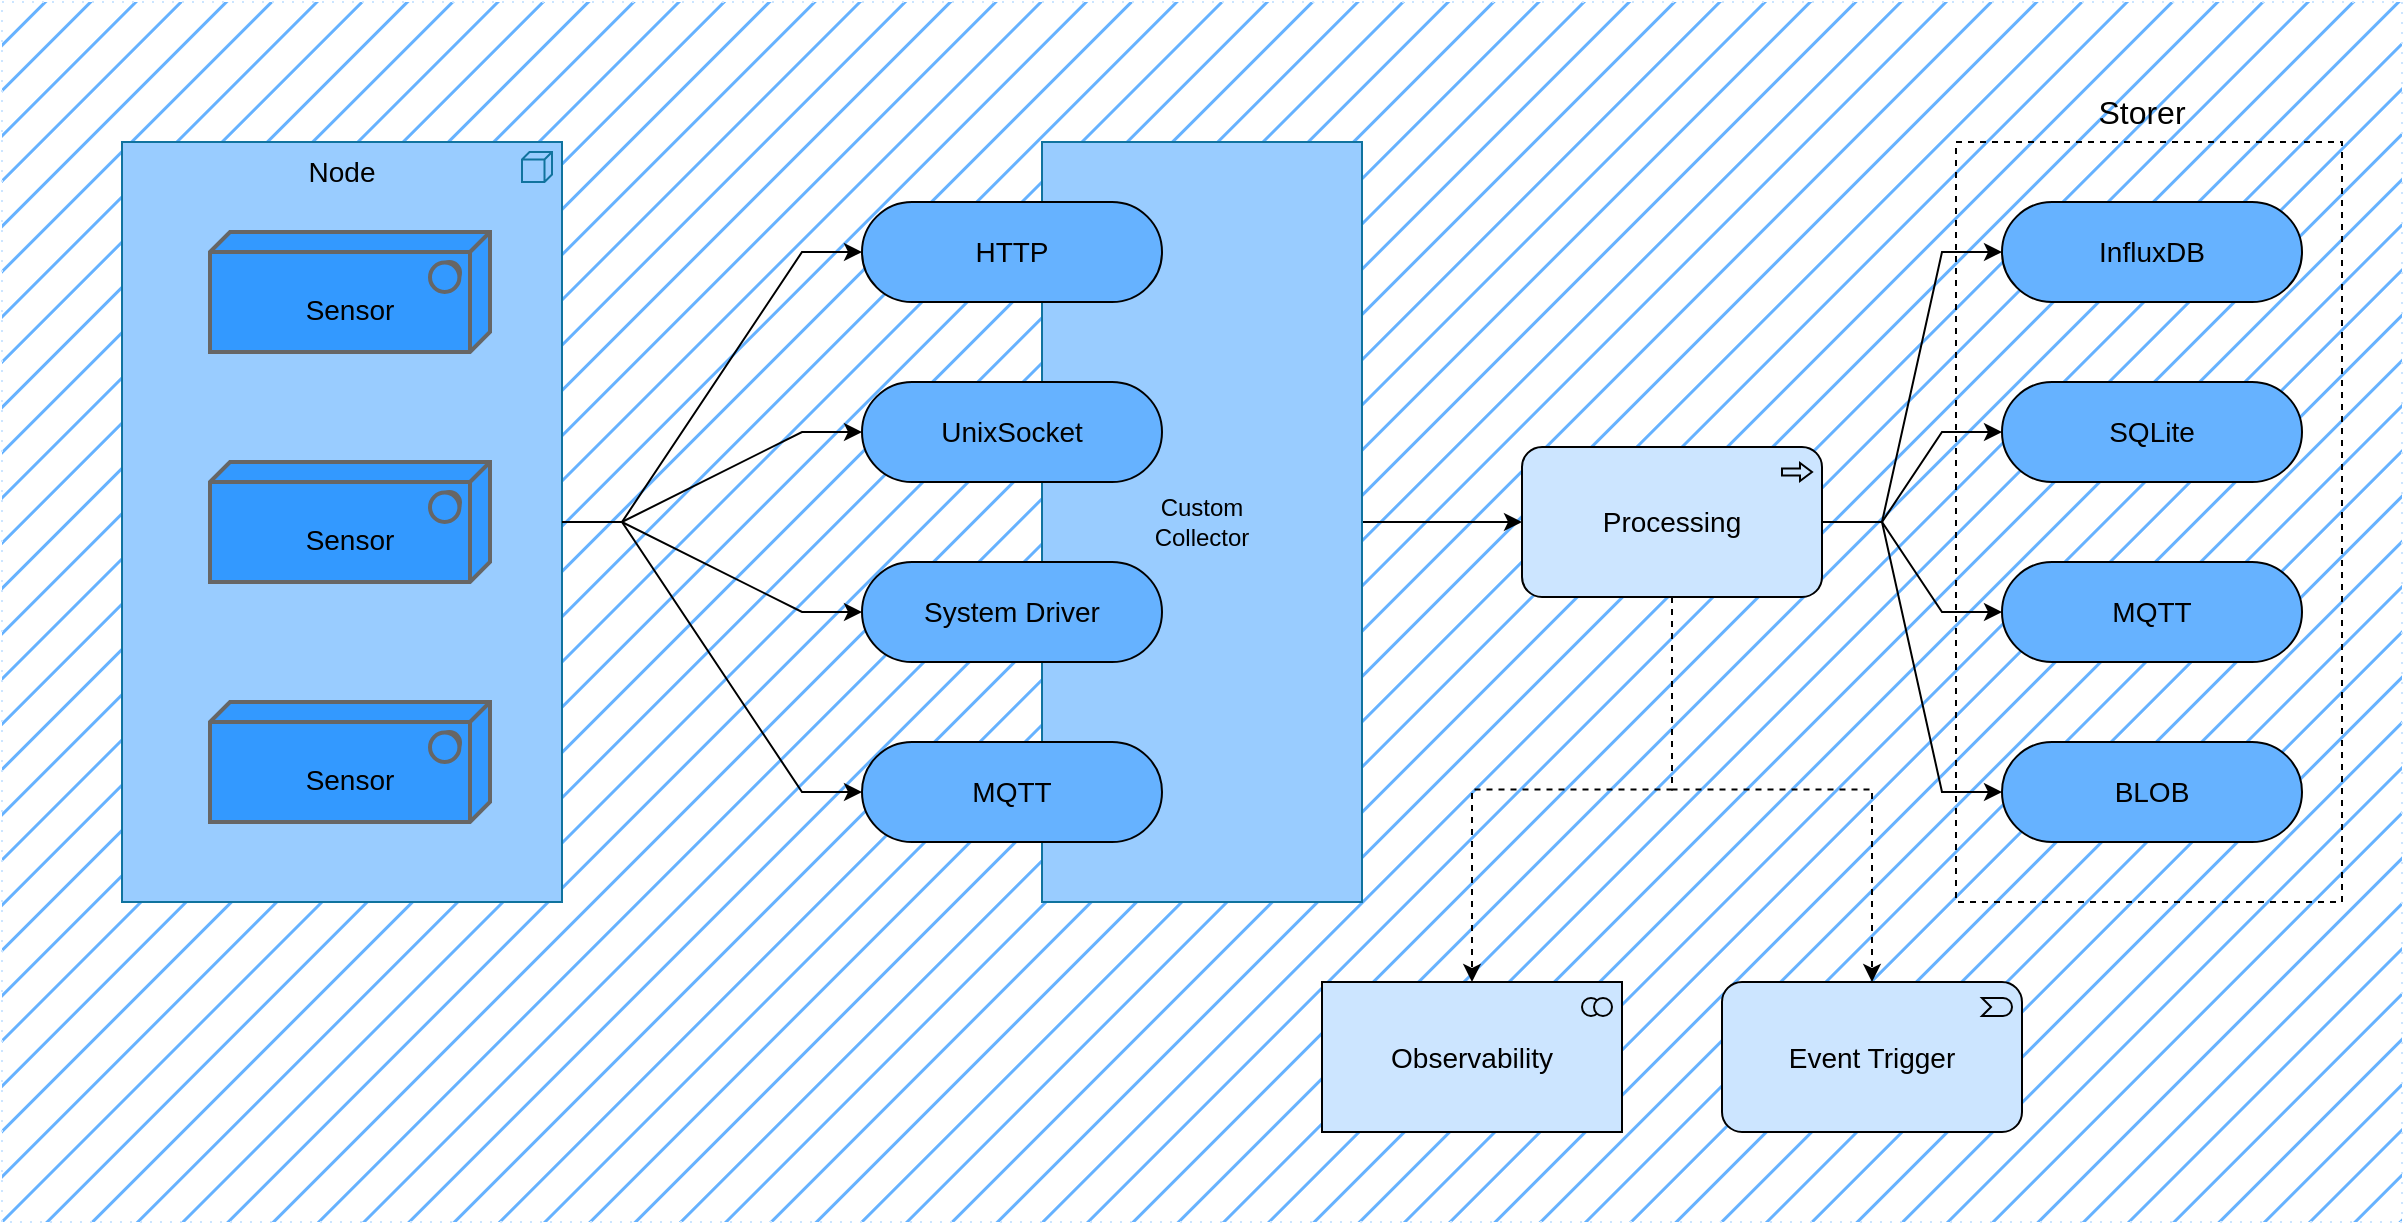 <mxfile version="24.4.8" type="device">
  <diagram id="6I0OCvxSQrVGMHxT2VVA" name="Page-1">
    <mxGraphModel dx="1735" dy="1195" grid="1" gridSize="10" guides="1" tooltips="1" connect="1" arrows="1" fold="1" page="1" pageScale="1" pageWidth="850" pageHeight="1100" math="0" shadow="0">
      <root>
        <mxCell id="0" />
        <mxCell id="1" parent="0" />
        <mxCell id="A7WHQfADSDFaVfV81xtq-37" value="" style="rounded=0;whiteSpace=wrap;html=1;fillColor=#66B2FF;dashed=1;dashPattern=1 4;strokeColor=#CCE5FF;fillStyle=hatch;" vertex="1" parent="1">
          <mxGeometry x="120" y="170" width="1200" height="610" as="geometry" />
        </mxCell>
        <mxCell id="A7WHQfADSDFaVfV81xtq-38" value="" style="rounded=0;whiteSpace=wrap;html=1;dashed=1;fillColor=none;" vertex="1" parent="1">
          <mxGeometry x="1097" y="240" width="193" height="380" as="geometry" />
        </mxCell>
        <mxCell id="A7WHQfADSDFaVfV81xtq-33" value="" style="edgeStyle=entityRelationEdgeStyle;rounded=0;orthogonalLoop=1;jettySize=auto;html=1;" edge="1" parent="1" source="dKdSaXE48SgPbhcamS2K-33" target="A7WHQfADSDFaVfV81xtq-5">
          <mxGeometry relative="1" as="geometry" />
        </mxCell>
        <mxCell id="dKdSaXE48SgPbhcamS2K-33" value="Node" style="html=1;whiteSpace=wrap;fillColor=#99CCFF;shape=mxgraph.archimate3.application;appType=node;archiType=square;fontSize=14;verticalAlign=top;strokeColor=#10739e;" parent="1" vertex="1">
          <mxGeometry x="180" y="240" width="220" height="380" as="geometry" />
        </mxCell>
        <mxCell id="dKdSaXE48SgPbhcamS2K-35" value="&lt;div&gt;&lt;br&gt;&lt;/div&gt;&lt;div&gt;Sensor&lt;/div&gt;" style="html=1;whiteSpace=wrap;fillColor=#3399FF;shape=mxgraph.archimate3.tech;techType=sysSw;fontSize=14;strokeColor=#666666;strokeWidth=2;" parent="1" vertex="1">
          <mxGeometry x="224" y="285" width="140" height="60" as="geometry" />
        </mxCell>
        <mxCell id="dKdSaXE48SgPbhcamS2K-37" value="&lt;br&gt;&lt;div&gt;Sensor&lt;/div&gt;" style="html=1;whiteSpace=wrap;fillColor=#3399FF;shape=mxgraph.archimate3.tech;techType=sysSw;fontSize=14;strokeColor=#666666;strokeWidth=2;" parent="1" vertex="1">
          <mxGeometry x="224" y="400" width="140" height="60" as="geometry" />
        </mxCell>
        <mxCell id="dKdSaXE48SgPbhcamS2K-55" value="Ob&lt;span style=&quot;background-color: initial;&quot;&gt;servability&lt;/span&gt;" style="html=1;whiteSpace=wrap;fillColor=#CCE5FF;shape=mxgraph.archimate3.application;appType=collab;archiType=square;fontSize=14;" parent="1" vertex="1">
          <mxGeometry x="780" y="660" width="150" height="75" as="geometry" />
        </mxCell>
        <mxCell id="dKdSaXE48SgPbhcamS2K-56" value="Event Trigger" style="html=1;whiteSpace=wrap;fillColor=#CCE5FF;shape=mxgraph.archimate3.application;appType=event;archiType=rounded;fontSize=14;" parent="1" vertex="1">
          <mxGeometry x="980" y="660" width="150" height="75" as="geometry" />
        </mxCell>
        <mxCell id="A7WHQfADSDFaVfV81xtq-23" style="edgeStyle=orthogonalEdgeStyle;rounded=0;orthogonalLoop=1;jettySize=auto;html=1;exitX=0.5;exitY=1;exitDx=0;exitDy=0;exitPerimeter=0;dashed=1;" edge="1" parent="1" source="dKdSaXE48SgPbhcamS2K-57" target="dKdSaXE48SgPbhcamS2K-56">
          <mxGeometry relative="1" as="geometry" />
        </mxCell>
        <mxCell id="dKdSaXE48SgPbhcamS2K-57" value="Processing" style="html=1;whiteSpace=wrap;fillColor=#CCE5FF;shape=mxgraph.archimate3.application;appType=proc;archiType=rounded;fontSize=14;" parent="1" vertex="1">
          <mxGeometry x="880" y="392.5" width="150" height="75" as="geometry" />
        </mxCell>
        <mxCell id="A7WHQfADSDFaVfV81xtq-1" value="&lt;br&gt;&lt;div&gt;Sensor&lt;/div&gt;" style="html=1;whiteSpace=wrap;fillColor=#3399FF;shape=mxgraph.archimate3.tech;techType=sysSw;fontSize=14;strokeColor=#666666;strokeWidth=2;" vertex="1" parent="1">
          <mxGeometry x="224" y="520" width="140" height="60" as="geometry" />
        </mxCell>
        <mxCell id="A7WHQfADSDFaVfV81xtq-28" value="" style="edgeStyle=orthogonalEdgeStyle;rounded=0;orthogonalLoop=1;jettySize=auto;html=1;" edge="1" parent="1" source="A7WHQfADSDFaVfV81xtq-2" target="dKdSaXE48SgPbhcamS2K-57">
          <mxGeometry relative="1" as="geometry" />
        </mxCell>
        <mxCell id="A7WHQfADSDFaVfV81xtq-2" value="&lt;div&gt;Custom&lt;/div&gt;Collector" style="rounded=0;whiteSpace=wrap;html=1;fillColor=#99ccff;strokeColor=#10739e;" vertex="1" parent="1">
          <mxGeometry x="640" y="240" width="160" height="380" as="geometry" />
        </mxCell>
        <mxCell id="A7WHQfADSDFaVfV81xtq-13" value="InfluxDB" style="html=1;whiteSpace=wrap;fillColor=#66B2FF;shape=mxgraph.archimate3.service;fontSize=14;" vertex="1" parent="1">
          <mxGeometry x="1120" y="270" width="150" height="50" as="geometry" />
        </mxCell>
        <mxCell id="A7WHQfADSDFaVfV81xtq-14" value="SQLite" style="html=1;whiteSpace=wrap;fillColor=#66B2FF;shape=mxgraph.archimate3.service;fontSize=14;" vertex="1" parent="1">
          <mxGeometry x="1120" y="360" width="150" height="50" as="geometry" />
        </mxCell>
        <mxCell id="A7WHQfADSDFaVfV81xtq-15" value="MQTT" style="html=1;whiteSpace=wrap;fillColor=#66B2FF;shape=mxgraph.archimate3.service;fontSize=14;" vertex="1" parent="1">
          <mxGeometry x="1120" y="450" width="150" height="50" as="geometry" />
        </mxCell>
        <mxCell id="A7WHQfADSDFaVfV81xtq-16" value="BLOB" style="html=1;whiteSpace=wrap;fillColor=#66B2FF;shape=mxgraph.archimate3.service;fontSize=14;" vertex="1" parent="1">
          <mxGeometry x="1120" y="540" width="150" height="50" as="geometry" />
        </mxCell>
        <mxCell id="A7WHQfADSDFaVfV81xtq-22" style="edgeStyle=orthogonalEdgeStyle;rounded=0;orthogonalLoop=1;jettySize=auto;html=1;exitX=0.5;exitY=1;exitDx=0;exitDy=0;exitPerimeter=0;entryX=0.5;entryY=0;entryDx=0;entryDy=0;entryPerimeter=0;dashed=1;" edge="1" parent="1" source="dKdSaXE48SgPbhcamS2K-57" target="dKdSaXE48SgPbhcamS2K-55">
          <mxGeometry relative="1" as="geometry" />
        </mxCell>
        <mxCell id="A7WHQfADSDFaVfV81xtq-24" style="edgeStyle=entityRelationEdgeStyle;rounded=0;orthogonalLoop=1;jettySize=auto;html=1;exitX=1;exitY=0.5;exitDx=0;exitDy=0;exitPerimeter=0;entryX=0;entryY=0;entryDx=0;entryDy=25;entryPerimeter=0;" edge="1" parent="1" source="dKdSaXE48SgPbhcamS2K-57" target="A7WHQfADSDFaVfV81xtq-13">
          <mxGeometry relative="1" as="geometry" />
        </mxCell>
        <mxCell id="A7WHQfADSDFaVfV81xtq-25" style="edgeStyle=entityRelationEdgeStyle;rounded=0;orthogonalLoop=1;jettySize=auto;html=1;exitX=1;exitY=0.5;exitDx=0;exitDy=0;exitPerimeter=0;entryX=0;entryY=0;entryDx=0;entryDy=25;entryPerimeter=0;" edge="1" parent="1" source="dKdSaXE48SgPbhcamS2K-57" target="A7WHQfADSDFaVfV81xtq-14">
          <mxGeometry relative="1" as="geometry" />
        </mxCell>
        <mxCell id="A7WHQfADSDFaVfV81xtq-26" style="edgeStyle=entityRelationEdgeStyle;rounded=0;orthogonalLoop=1;jettySize=auto;html=1;exitX=1;exitY=0.5;exitDx=0;exitDy=0;exitPerimeter=0;entryX=0;entryY=0;entryDx=0;entryDy=25;entryPerimeter=0;" edge="1" parent="1" source="dKdSaXE48SgPbhcamS2K-57" target="A7WHQfADSDFaVfV81xtq-15">
          <mxGeometry relative="1" as="geometry" />
        </mxCell>
        <mxCell id="A7WHQfADSDFaVfV81xtq-27" style="edgeStyle=entityRelationEdgeStyle;rounded=0;orthogonalLoop=1;jettySize=auto;html=1;exitX=1;exitY=0.5;exitDx=0;exitDy=0;exitPerimeter=0;entryX=0;entryY=0;entryDx=0;entryDy=25;entryPerimeter=0;" edge="1" parent="1" source="dKdSaXE48SgPbhcamS2K-57" target="A7WHQfADSDFaVfV81xtq-16">
          <mxGeometry relative="1" as="geometry" />
        </mxCell>
        <mxCell id="A7WHQfADSDFaVfV81xtq-34" style="edgeStyle=entityRelationEdgeStyle;rounded=0;orthogonalLoop=1;jettySize=auto;html=1;exitX=1;exitY=0.5;exitDx=0;exitDy=0;exitPerimeter=0;entryX=0;entryY=0;entryDx=0;entryDy=25;entryPerimeter=0;" edge="1" parent="1" source="dKdSaXE48SgPbhcamS2K-33" target="dKdSaXE48SgPbhcamS2K-45">
          <mxGeometry relative="1" as="geometry" />
        </mxCell>
        <mxCell id="A7WHQfADSDFaVfV81xtq-35" style="edgeStyle=entityRelationEdgeStyle;rounded=0;orthogonalLoop=1;jettySize=auto;html=1;exitX=1;exitY=0.5;exitDx=0;exitDy=0;exitPerimeter=0;entryX=0;entryY=0;entryDx=0;entryDy=25;entryPerimeter=0;" edge="1" parent="1" source="dKdSaXE48SgPbhcamS2K-33" target="dKdSaXE48SgPbhcamS2K-40">
          <mxGeometry relative="1" as="geometry" />
        </mxCell>
        <mxCell id="A7WHQfADSDFaVfV81xtq-36" style="edgeStyle=entityRelationEdgeStyle;rounded=0;orthogonalLoop=1;jettySize=auto;html=1;exitX=1;exitY=0.5;exitDx=0;exitDy=0;exitPerimeter=0;entryX=0;entryY=0;entryDx=0;entryDy=25;entryPerimeter=0;" edge="1" parent="1" source="dKdSaXE48SgPbhcamS2K-33" target="A7WHQfADSDFaVfV81xtq-6">
          <mxGeometry relative="1" as="geometry" />
        </mxCell>
        <mxCell id="dKdSaXE48SgPbhcamS2K-40" value="HTTP" style="html=1;whiteSpace=wrap;fillColor=#66B2FF;shape=mxgraph.archimate3.service;fontSize=14;" parent="1" vertex="1">
          <mxGeometry x="550" y="270" width="150" height="50" as="geometry" />
        </mxCell>
        <mxCell id="dKdSaXE48SgPbhcamS2K-45" value="UnixSocket" style="html=1;whiteSpace=wrap;fillColor=#66B2FF;shape=mxgraph.archimate3.service;fontSize=14;" parent="1" vertex="1">
          <mxGeometry x="550" y="360" width="150" height="50" as="geometry" />
        </mxCell>
        <mxCell id="A7WHQfADSDFaVfV81xtq-5" value="System Driver" style="html=1;whiteSpace=wrap;fillColor=#66B2FF;shape=mxgraph.archimate3.service;fontSize=14;" vertex="1" parent="1">
          <mxGeometry x="550" y="450" width="150" height="50" as="geometry" />
        </mxCell>
        <mxCell id="A7WHQfADSDFaVfV81xtq-6" value="MQTT" style="html=1;whiteSpace=wrap;fillColor=#66B2FF;shape=mxgraph.archimate3.service;fontSize=14;" vertex="1" parent="1">
          <mxGeometry x="550" y="540" width="150" height="50" as="geometry" />
        </mxCell>
        <mxCell id="A7WHQfADSDFaVfV81xtq-39" value="Storer" style="text;html=1;align=center;verticalAlign=middle;whiteSpace=wrap;rounded=0;fontSize=16;" vertex="1" parent="1">
          <mxGeometry x="1160" y="210" width="60" height="30" as="geometry" />
        </mxCell>
      </root>
    </mxGraphModel>
  </diagram>
</mxfile>
